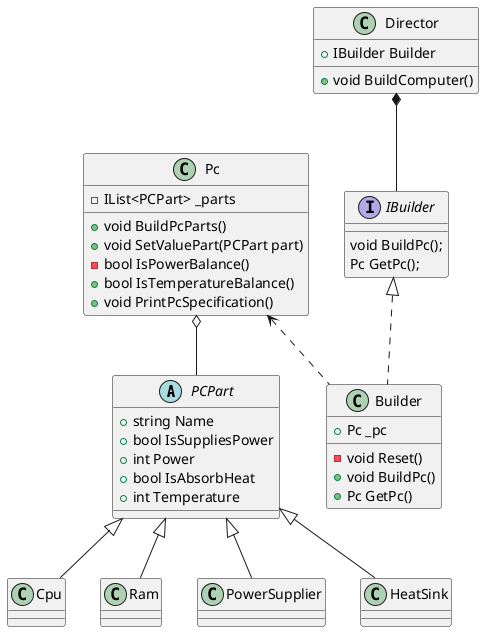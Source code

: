 @startuml
'https://plantuml.com/class-diagram

abstract class PCPart
{
    + string Name
    + bool IsSuppliesPower
    + int Power
    + bool IsAbsorbHeat
    + int Temperature
}

class Cpu
class Ram
class PowerSupplier
class HeatSink

PCPart <|-- Cpu
PCPart <|-- Ram
PCPart <|-- PowerSupplier
PCPart <|-- HeatSink

class Pc
{
    - IList<PCPart> _parts
    + void BuildPcParts()
    + void SetValuePart(PCPart part)
    - bool IsPowerBalance() 
    + bool IsTemperatureBalance()
    + void PrintPcSpecification()
}

class Builder
{
    + Pc _pc
    - void Reset()
    + void BuildPc()
    + Pc GetPc()
}

class Director
{
    + IBuilder Builder
    + void BuildComputer()
}

interface IBuilder
{
    void BuildPc();
    Pc GetPc();
}

IBuilder <|.. Builder
Pc <.. Builder
Director *-- IBuilder
Pc o-- PCPart

@enduml